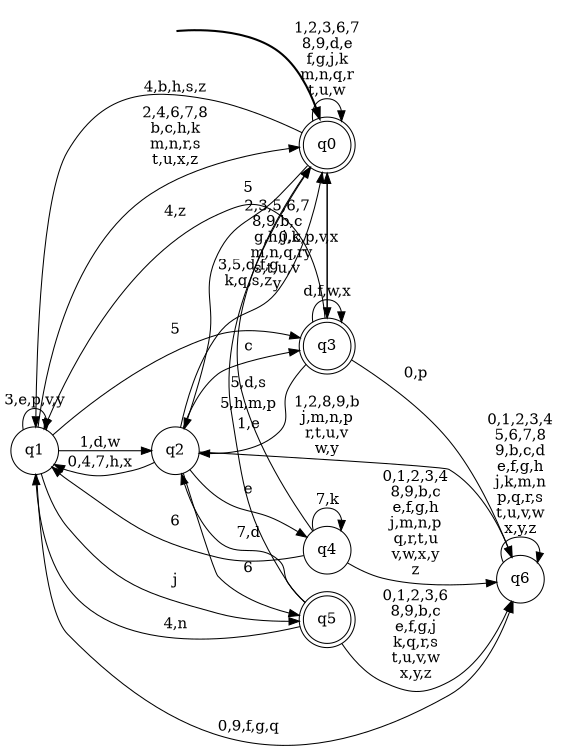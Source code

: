 digraph BlueStar {
__start0 [style = invis, shape = none, label = "", width = 0, height = 0];

rankdir=LR;
size="8,5";

s0 [style="rounded,filled", color="black", fillcolor="white" shape="doublecircle", label="q0"];
s1 [style="filled", color="black", fillcolor="white" shape="circle", label="q1"];
s2 [style="filled", color="black", fillcolor="white" shape="circle", label="q2"];
s3 [style="rounded,filled", color="black", fillcolor="white" shape="doublecircle", label="q3"];
s4 [style="filled", color="black", fillcolor="white" shape="circle", label="q4"];
s5 [style="rounded,filled", color="black", fillcolor="white" shape="doublecircle", label="q5"];
s6 [style="filled", color="black", fillcolor="white" shape="circle", label="q6"];
subgraph cluster_main { 
	graph [pad=".75", ranksep="0.15", nodesep="0.15"];
	 style=invis; 
	__start0 -> s0 [penwidth=2];
}
s0 -> s0 [label="1,2,3,6,7\n8,9,d,e\nf,g,j,k\nm,n,q,r\nt,u,w"];
s0 -> s1 [label="4,b,h,s,z"];
s0 -> s2 [label="5"];
s0 -> s3 [label="0,c,p,v,x\ny"];
s1 -> s0 [label="2,4,6,7,8\nb,c,h,k\nm,n,r,s\nt,u,x,z"];
s1 -> s1 [label="3,e,p,v,y"];
s1 -> s2 [label="1,d,w"];
s1 -> s3 [label="5"];
s1 -> s5 [label="j"];
s1 -> s6 [label="0,9,f,g,q"];
s2 -> s0 [label="3,5,d,f,g\nk,q,s,z"];
s2 -> s1 [label="0,4,7,h,x"];
s2 -> s3 [label="c"];
s2 -> s4 [label="e"];
s2 -> s5 [label="6"];
s2 -> s6 [label="1,2,8,9,b\nj,m,n,p\nr,t,u,v\nw,y"];
s3 -> s0 [label="2,3,5,6,7\n8,9,b,c\ng,h,j,k\nm,n,q,r\ns,t,u,v\ny"];
s3 -> s1 [label="4,z"];
s3 -> s2 [label="1,e"];
s3 -> s3 [label="d,f,w,x"];
s3 -> s6 [label="0,p"];
s4 -> s0 [label="5,d,s"];
s4 -> s1 [label="6"];
s4 -> s4 [label="7,k"];
s4 -> s6 [label="0,1,2,3,4\n8,9,b,c\ne,f,g,h\nj,m,n,p\nq,r,t,u\nv,w,x,y\nz"];
s5 -> s0 [label="5,h,m,p"];
s5 -> s1 [label="4,n"];
s5 -> s2 [label="7,d"];
s5 -> s6 [label="0,1,2,3,6\n8,9,b,c\ne,f,g,j\nk,q,r,s\nt,u,v,w\nx,y,z"];
s6 -> s6 [label="0,1,2,3,4\n5,6,7,8\n9,b,c,d\ne,f,g,h\nj,k,m,n\np,q,r,s\nt,u,v,w\nx,y,z"];

}
